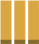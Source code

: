 <?xml version="1.0" encoding="UTF-8"?>
<dia:diagram xmlns:dia="http://www.lysator.liu.se/~alla/dia/">
  <dia:layer name="Fondo" visible="true" active="true">
    <dia:group>
      <dia:group>
        <dia:group>
          <dia:object type="Standard - Box" version="0" id="O0">
            <dia:attribute name="obj_pos">
              <dia:point val="1.556,1.434"/>
            </dia:attribute>
            <dia:attribute name="obj_bb">
              <dia:rectangle val="1.556,1.434;2.056,3.397"/>
            </dia:attribute>
            <dia:attribute name="elem_corner">
              <dia:point val="1.556,1.434"/>
            </dia:attribute>
            <dia:attribute name="elem_width">
              <dia:real val="0.5"/>
            </dia:attribute>
            <dia:attribute name="elem_height">
              <dia:real val="1.963"/>
            </dia:attribute>
            <dia:attribute name="border_width">
              <dia:real val="0"/>
            </dia:attribute>
            <dia:attribute name="border_color">
              <dia:color val="#d9a741"/>
            </dia:attribute>
            <dia:attribute name="inner_color">
              <dia:color val="#d9a741"/>
            </dia:attribute>
            <dia:attribute name="show_background">
              <dia:boolean val="true"/>
            </dia:attribute>
          </dia:object>
        </dia:group>
        <dia:group>
          <dia:object type="Standard - Box" version="0" id="O1">
            <dia:attribute name="obj_pos">
              <dia:point val="1.556,3.397"/>
            </dia:attribute>
            <dia:attribute name="obj_bb">
              <dia:rectangle val="1.556,3.397;2.056,3.566"/>
            </dia:attribute>
            <dia:attribute name="elem_corner">
              <dia:point val="1.556,3.397"/>
            </dia:attribute>
            <dia:attribute name="elem_width">
              <dia:real val="0.5"/>
            </dia:attribute>
            <dia:attribute name="elem_height">
              <dia:real val="0.169"/>
            </dia:attribute>
            <dia:attribute name="border_width">
              <dia:real val="0"/>
            </dia:attribute>
            <dia:attribute name="border_color">
              <dia:color val="#876929"/>
            </dia:attribute>
            <dia:attribute name="inner_color">
              <dia:color val="#876929"/>
            </dia:attribute>
            <dia:attribute name="show_background">
              <dia:boolean val="true"/>
            </dia:attribute>
          </dia:object>
        </dia:group>
        <dia:group>
          <dia:object type="Standard - Beziergon" version="0" id="O2">
            <dia:attribute name="obj_pos">
              <dia:point val="2.249,1.434"/>
            </dia:attribute>
            <dia:attribute name="obj_bb">
              <dia:rectangle val="2.249,1.434;2.75,3.397"/>
            </dia:attribute>
            <dia:attribute name="bez_points">
              <dia:point val="2.249,1.434"/>
              <dia:point val="2.75,1.434"/>
              <dia:point val="2.249,1.434"/>
              <dia:point val="2.75,1.434"/>
              <dia:point val="2.75,3.397"/>
              <dia:point val="2.75,1.434"/>
              <dia:point val="2.75,3.397"/>
              <dia:point val="2.249,3.397"/>
              <dia:point val="2.75,3.397"/>
              <dia:point val="2.249,3.397"/>
              <dia:point val="2.249,1.434"/>
              <dia:point val="2.249,3.397"/>
            </dia:attribute>
            <dia:attribute name="corner_types">
              <dia:enum val="1961817736"/>
              <dia:enum val="0"/>
              <dia:enum val="0"/>
              <dia:enum val="0"/>
              <dia:enum val="0"/>
            </dia:attribute>
            <dia:attribute name="line_color">
              <dia:color val="#d9a741"/>
            </dia:attribute>
            <dia:attribute name="line_width">
              <dia:real val="0"/>
            </dia:attribute>
            <dia:attribute name="inner_color">
              <dia:color val="#d9a741"/>
            </dia:attribute>
            <dia:attribute name="show_background">
              <dia:boolean val="true"/>
            </dia:attribute>
          </dia:object>
          <dia:object type="Standard - BezierLine" version="0" id="O3">
            <dia:attribute name="obj_pos">
              <dia:point val="2.644,3.292"/>
            </dia:attribute>
            <dia:attribute name="obj_bb">
              <dia:rectangle val="2.355,1.539;2.644,3.292"/>
            </dia:attribute>
            <dia:attribute name="bez_points">
              <dia:point val="2.644,3.292"/>
              <dia:point val="2.644,1.539"/>
              <dia:point val="2.644,3.292"/>
              <dia:point val="2.644,1.539"/>
              <dia:point val="2.355,1.539"/>
              <dia:point val="2.644,1.539"/>
              <dia:point val="2.355,1.539"/>
              <dia:point val="2.355,3.292"/>
              <dia:point val="2.355,1.539"/>
              <dia:point val="2.355,3.292"/>
              <dia:point val="2.644,3.292"/>
              <dia:point val="2.355,3.292"/>
              <dia:point val="2.644,3.292"/>
            </dia:attribute>
            <dia:attribute name="corner_types">
              <dia:enum val="0"/>
              <dia:enum val="0"/>
              <dia:enum val="0"/>
              <dia:enum val="0"/>
              <dia:enum val="0"/>
            </dia:attribute>
            <dia:attribute name="line_color">
              <dia:color val="#d9a741"/>
            </dia:attribute>
            <dia:attribute name="line_width">
              <dia:real val="0"/>
            </dia:attribute>
          </dia:object>
        </dia:group>
        <dia:group>
          <dia:object type="Standard - Box" version="0" id="O4">
            <dia:attribute name="obj_pos">
              <dia:point val="2.249,3.397"/>
            </dia:attribute>
            <dia:attribute name="obj_bb">
              <dia:rectangle val="2.249,3.397;2.75,3.566"/>
            </dia:attribute>
            <dia:attribute name="elem_corner">
              <dia:point val="2.249,3.397"/>
            </dia:attribute>
            <dia:attribute name="elem_width">
              <dia:real val="0.5"/>
            </dia:attribute>
            <dia:attribute name="elem_height">
              <dia:real val="0.169"/>
            </dia:attribute>
            <dia:attribute name="border_width">
              <dia:real val="0"/>
            </dia:attribute>
            <dia:attribute name="border_color">
              <dia:color val="#876929"/>
            </dia:attribute>
            <dia:attribute name="inner_color">
              <dia:color val="#876929"/>
            </dia:attribute>
            <dia:attribute name="show_background">
              <dia:boolean val="true"/>
            </dia:attribute>
          </dia:object>
        </dia:group>
        <dia:group>
          <dia:object type="Standard - Beziergon" version="0" id="O5">
            <dia:attribute name="obj_pos">
              <dia:point val="2.943,1.434"/>
            </dia:attribute>
            <dia:attribute name="obj_bb">
              <dia:rectangle val="2.943,1.434;3.444,3.397"/>
            </dia:attribute>
            <dia:attribute name="bez_points">
              <dia:point val="2.943,1.434"/>
              <dia:point val="3.444,1.434"/>
              <dia:point val="2.943,1.434"/>
              <dia:point val="3.444,1.434"/>
              <dia:point val="3.444,3.397"/>
              <dia:point val="3.444,1.434"/>
              <dia:point val="3.444,3.397"/>
              <dia:point val="2.943,3.397"/>
              <dia:point val="3.444,3.397"/>
              <dia:point val="2.943,3.397"/>
              <dia:point val="2.943,1.434"/>
              <dia:point val="2.943,3.397"/>
            </dia:attribute>
            <dia:attribute name="corner_types">
              <dia:enum val="1961817736"/>
              <dia:enum val="0"/>
              <dia:enum val="0"/>
              <dia:enum val="0"/>
              <dia:enum val="0"/>
            </dia:attribute>
            <dia:attribute name="line_color">
              <dia:color val="#d9a741"/>
            </dia:attribute>
            <dia:attribute name="line_width">
              <dia:real val="0"/>
            </dia:attribute>
            <dia:attribute name="inner_color">
              <dia:color val="#d9a741"/>
            </dia:attribute>
            <dia:attribute name="show_background">
              <dia:boolean val="true"/>
            </dia:attribute>
          </dia:object>
          <dia:object type="Standard - BezierLine" version="0" id="O6">
            <dia:attribute name="obj_pos">
              <dia:point val="3.339,3.292"/>
            </dia:attribute>
            <dia:attribute name="obj_bb">
              <dia:rectangle val="3.048,1.539;3.339,3.292"/>
            </dia:attribute>
            <dia:attribute name="bez_points">
              <dia:point val="3.339,3.292"/>
              <dia:point val="3.339,1.539"/>
              <dia:point val="3.339,3.292"/>
              <dia:point val="3.339,1.539"/>
              <dia:point val="3.048,1.539"/>
              <dia:point val="3.339,1.539"/>
              <dia:point val="3.048,1.539"/>
              <dia:point val="3.048,3.292"/>
              <dia:point val="3.048,1.539"/>
              <dia:point val="3.048,3.292"/>
              <dia:point val="3.339,3.292"/>
              <dia:point val="3.048,3.292"/>
              <dia:point val="3.339,3.292"/>
            </dia:attribute>
            <dia:attribute name="corner_types">
              <dia:enum val="0"/>
              <dia:enum val="0"/>
              <dia:enum val="0"/>
              <dia:enum val="0"/>
              <dia:enum val="0"/>
            </dia:attribute>
            <dia:attribute name="line_color">
              <dia:color val="#d9a741"/>
            </dia:attribute>
            <dia:attribute name="line_width">
              <dia:real val="0"/>
            </dia:attribute>
          </dia:object>
        </dia:group>
        <dia:group>
          <dia:object type="Standard - Box" version="0" id="O7">
            <dia:attribute name="obj_pos">
              <dia:point val="2.943,3.397"/>
            </dia:attribute>
            <dia:attribute name="obj_bb">
              <dia:rectangle val="2.943,3.397;3.444,3.566"/>
            </dia:attribute>
            <dia:attribute name="elem_corner">
              <dia:point val="2.943,3.397"/>
            </dia:attribute>
            <dia:attribute name="elem_width">
              <dia:real val="0.501"/>
            </dia:attribute>
            <dia:attribute name="elem_height">
              <dia:real val="0.169"/>
            </dia:attribute>
            <dia:attribute name="border_width">
              <dia:real val="0"/>
            </dia:attribute>
            <dia:attribute name="border_color">
              <dia:color val="#876929"/>
            </dia:attribute>
            <dia:attribute name="inner_color">
              <dia:color val="#876929"/>
            </dia:attribute>
            <dia:attribute name="show_background">
              <dia:boolean val="true"/>
            </dia:attribute>
          </dia:object>
        </dia:group>
      </dia:group>
    </dia:group>
  </dia:layer>
</dia:diagram>
